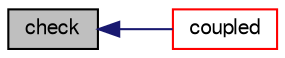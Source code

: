 digraph "check"
{
  bgcolor="transparent";
  edge [fontname="FreeSans",fontsize="10",labelfontname="FreeSans",labelfontsize="10"];
  node [fontname="FreeSans",fontsize="10",shape=record];
  rankdir="LR";
  Node10829 [label="check",height=0.2,width=0.4,color="black", fillcolor="grey75", style="filled", fontcolor="black"];
  Node10829 -> Node10830 [dir="back",color="midnightblue",fontsize="10",style="solid",fontname="FreeSans"];
  Node10830 [label="coupled",height=0.2,width=0.4,color="red",URL="$a22426.html#a39c01db0e66d00fe0621a0c7e5fc4ead",tooltip="Return true if this patch field is coupled. "];
}

